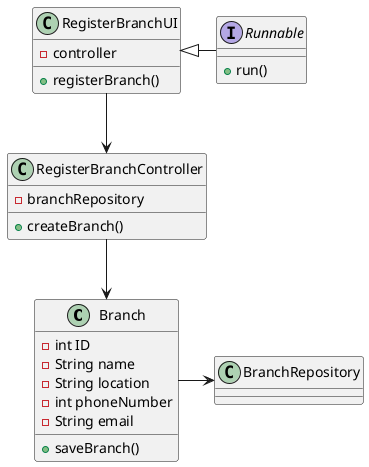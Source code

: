 @startuml

class Branch {

    - int ID
    - String name
    - String location
    - int phoneNumber
    - String email

    + saveBranch()

}

class RegisterBranchUI {

    - controller
    + registerBranch()

}

class RegisterBranchController {

    - branchRepository
    + createBranch()
}

class BranchRepository {


}




Interface Runnable {
    + run()
}

Runnable -left-|> RegisterBranchUI
RegisterBranchUI --> RegisterBranchController
RegisterBranchController --> Branch
Branch -right-> BranchRepository


@enduml